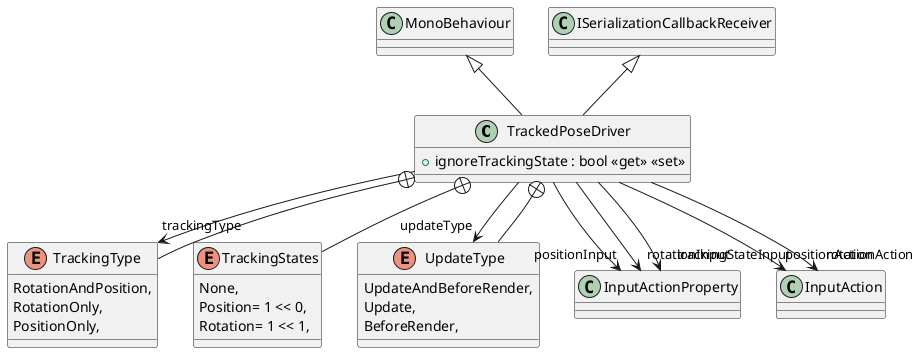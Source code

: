 @startuml
class TrackedPoseDriver {
    + ignoreTrackingState : bool <<get>> <<set>>
}
enum TrackingType {
    RotationAndPosition,
    RotationOnly,
    PositionOnly,
}
enum TrackingStates {
    None,
    Position= 1 << 0,
    Rotation= 1 << 1,
}
enum UpdateType {
    UpdateAndBeforeRender,
    Update,
    BeforeRender,
}
MonoBehaviour <|-- TrackedPoseDriver
ISerializationCallbackReceiver <|-- TrackedPoseDriver
TrackedPoseDriver --> "trackingType" TrackingType
TrackedPoseDriver --> "updateType" UpdateType
TrackedPoseDriver --> "positionInput" InputActionProperty
TrackedPoseDriver --> "rotationInput" InputActionProperty
TrackedPoseDriver --> "trackingStateInput" InputActionProperty
TrackedPoseDriver --> "positionAction" InputAction
TrackedPoseDriver --> "rotationAction" InputAction
TrackedPoseDriver +-- TrackingType
TrackedPoseDriver +-- TrackingStates
TrackedPoseDriver +-- UpdateType
@enduml
